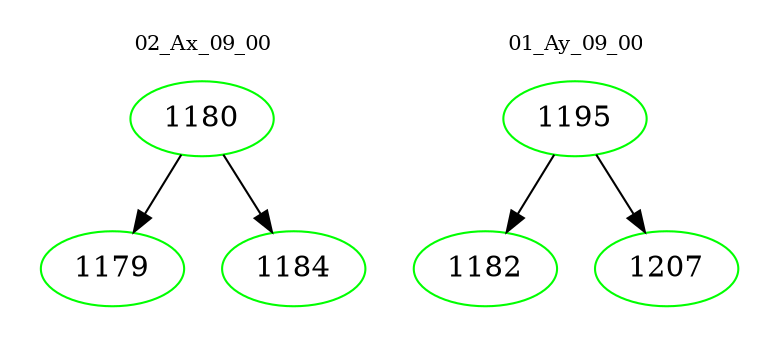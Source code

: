 digraph{
subgraph cluster_0 {
color = white
label = "02_Ax_09_00";
fontsize=10;
T0_1180 [label="1180", color="green"]
T0_1180 -> T0_1179 [color="black"]
T0_1179 [label="1179", color="green"]
T0_1180 -> T0_1184 [color="black"]
T0_1184 [label="1184", color="green"]
}
subgraph cluster_1 {
color = white
label = "01_Ay_09_00";
fontsize=10;
T1_1195 [label="1195", color="green"]
T1_1195 -> T1_1182 [color="black"]
T1_1182 [label="1182", color="green"]
T1_1195 -> T1_1207 [color="black"]
T1_1207 [label="1207", color="green"]
}
}
